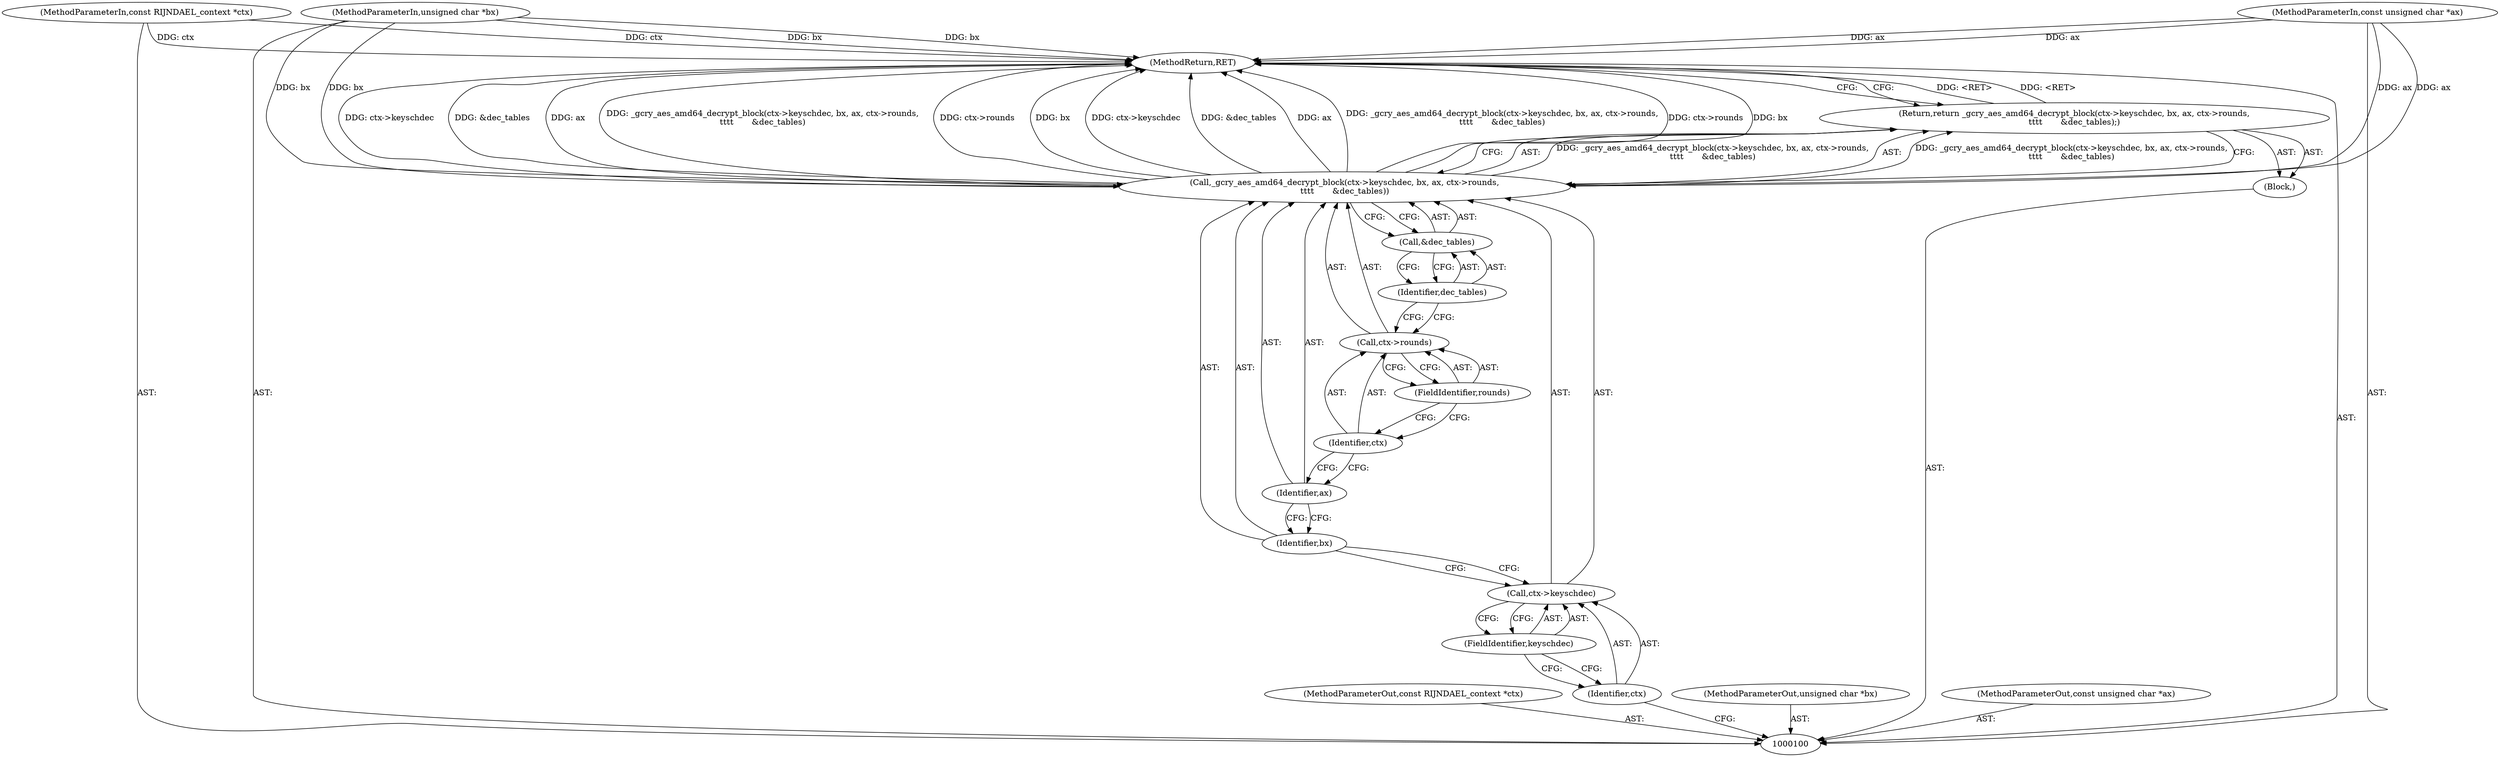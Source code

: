 digraph "1_libgcrypt_daedbbb5541cd8ecda1459d3b843ea4d92788762" {
"1000117" [label="(MethodReturn,RET)"];
"1000101" [label="(MethodParameterIn,const RIJNDAEL_context *ctx)"];
"1000142" [label="(MethodParameterOut,const RIJNDAEL_context *ctx)"];
"1000102" [label="(MethodParameterIn,unsigned char *bx)"];
"1000143" [label="(MethodParameterOut,unsigned char *bx)"];
"1000103" [label="(MethodParameterIn,const unsigned char *ax)"];
"1000144" [label="(MethodParameterOut,const unsigned char *ax)"];
"1000104" [label="(Block,)"];
"1000106" [label="(Call,_gcry_aes_amd64_decrypt_block(ctx->keyschdec, bx, ax, ctx->rounds,\n\t\t\t\t       &dec_tables))"];
"1000105" [label="(Return,return _gcry_aes_amd64_decrypt_block(ctx->keyschdec, bx, ax, ctx->rounds,\n\t\t\t\t       &dec_tables);)"];
"1000107" [label="(Call,ctx->keyschdec)"];
"1000108" [label="(Identifier,ctx)"];
"1000109" [label="(FieldIdentifier,keyschdec)"];
"1000110" [label="(Identifier,bx)"];
"1000111" [label="(Identifier,ax)"];
"1000112" [label="(Call,ctx->rounds)"];
"1000113" [label="(Identifier,ctx)"];
"1000114" [label="(FieldIdentifier,rounds)"];
"1000115" [label="(Call,&dec_tables)"];
"1000116" [label="(Identifier,dec_tables)"];
"1000117" -> "1000100"  [label="AST: "];
"1000117" -> "1000105"  [label="CFG: "];
"1000106" -> "1000117"  [label="DDG: ctx->keyschdec"];
"1000106" -> "1000117"  [label="DDG: &dec_tables"];
"1000106" -> "1000117"  [label="DDG: ax"];
"1000106" -> "1000117"  [label="DDG: _gcry_aes_amd64_decrypt_block(ctx->keyschdec, bx, ax, ctx->rounds,\n\t\t\t\t       &dec_tables)"];
"1000106" -> "1000117"  [label="DDG: ctx->rounds"];
"1000106" -> "1000117"  [label="DDG: bx"];
"1000103" -> "1000117"  [label="DDG: ax"];
"1000102" -> "1000117"  [label="DDG: bx"];
"1000101" -> "1000117"  [label="DDG: ctx"];
"1000105" -> "1000117"  [label="DDG: <RET>"];
"1000101" -> "1000100"  [label="AST: "];
"1000101" -> "1000117"  [label="DDG: ctx"];
"1000142" -> "1000100"  [label="AST: "];
"1000102" -> "1000100"  [label="AST: "];
"1000102" -> "1000117"  [label="DDG: bx"];
"1000102" -> "1000106"  [label="DDG: bx"];
"1000143" -> "1000100"  [label="AST: "];
"1000103" -> "1000100"  [label="AST: "];
"1000103" -> "1000117"  [label="DDG: ax"];
"1000103" -> "1000106"  [label="DDG: ax"];
"1000144" -> "1000100"  [label="AST: "];
"1000104" -> "1000100"  [label="AST: "];
"1000105" -> "1000104"  [label="AST: "];
"1000106" -> "1000105"  [label="AST: "];
"1000106" -> "1000115"  [label="CFG: "];
"1000107" -> "1000106"  [label="AST: "];
"1000110" -> "1000106"  [label="AST: "];
"1000111" -> "1000106"  [label="AST: "];
"1000112" -> "1000106"  [label="AST: "];
"1000115" -> "1000106"  [label="AST: "];
"1000105" -> "1000106"  [label="CFG: "];
"1000106" -> "1000117"  [label="DDG: ctx->keyschdec"];
"1000106" -> "1000117"  [label="DDG: &dec_tables"];
"1000106" -> "1000117"  [label="DDG: ax"];
"1000106" -> "1000117"  [label="DDG: _gcry_aes_amd64_decrypt_block(ctx->keyschdec, bx, ax, ctx->rounds,\n\t\t\t\t       &dec_tables)"];
"1000106" -> "1000117"  [label="DDG: ctx->rounds"];
"1000106" -> "1000117"  [label="DDG: bx"];
"1000106" -> "1000105"  [label="DDG: _gcry_aes_amd64_decrypt_block(ctx->keyschdec, bx, ax, ctx->rounds,\n\t\t\t\t       &dec_tables)"];
"1000102" -> "1000106"  [label="DDG: bx"];
"1000103" -> "1000106"  [label="DDG: ax"];
"1000105" -> "1000104"  [label="AST: "];
"1000105" -> "1000106"  [label="CFG: "];
"1000106" -> "1000105"  [label="AST: "];
"1000117" -> "1000105"  [label="CFG: "];
"1000105" -> "1000117"  [label="DDG: <RET>"];
"1000106" -> "1000105"  [label="DDG: _gcry_aes_amd64_decrypt_block(ctx->keyschdec, bx, ax, ctx->rounds,\n\t\t\t\t       &dec_tables)"];
"1000107" -> "1000106"  [label="AST: "];
"1000107" -> "1000109"  [label="CFG: "];
"1000108" -> "1000107"  [label="AST: "];
"1000109" -> "1000107"  [label="AST: "];
"1000110" -> "1000107"  [label="CFG: "];
"1000108" -> "1000107"  [label="AST: "];
"1000108" -> "1000100"  [label="CFG: "];
"1000109" -> "1000108"  [label="CFG: "];
"1000109" -> "1000107"  [label="AST: "];
"1000109" -> "1000108"  [label="CFG: "];
"1000107" -> "1000109"  [label="CFG: "];
"1000110" -> "1000106"  [label="AST: "];
"1000110" -> "1000107"  [label="CFG: "];
"1000111" -> "1000110"  [label="CFG: "];
"1000111" -> "1000106"  [label="AST: "];
"1000111" -> "1000110"  [label="CFG: "];
"1000113" -> "1000111"  [label="CFG: "];
"1000112" -> "1000106"  [label="AST: "];
"1000112" -> "1000114"  [label="CFG: "];
"1000113" -> "1000112"  [label="AST: "];
"1000114" -> "1000112"  [label="AST: "];
"1000116" -> "1000112"  [label="CFG: "];
"1000113" -> "1000112"  [label="AST: "];
"1000113" -> "1000111"  [label="CFG: "];
"1000114" -> "1000113"  [label="CFG: "];
"1000114" -> "1000112"  [label="AST: "];
"1000114" -> "1000113"  [label="CFG: "];
"1000112" -> "1000114"  [label="CFG: "];
"1000115" -> "1000106"  [label="AST: "];
"1000115" -> "1000116"  [label="CFG: "];
"1000116" -> "1000115"  [label="AST: "];
"1000106" -> "1000115"  [label="CFG: "];
"1000116" -> "1000115"  [label="AST: "];
"1000116" -> "1000112"  [label="CFG: "];
"1000115" -> "1000116"  [label="CFG: "];
}
